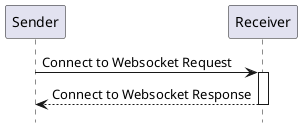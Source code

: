 @startuml

hide footbox

participant "Sender" as Sender
participant "Receiver" as Receiver

Sender->Receiver: Connect to Websocket Request
activate Receiver
Receiver-->Sender: Connect to Websocket Response
deactivate Receiver

@enduml